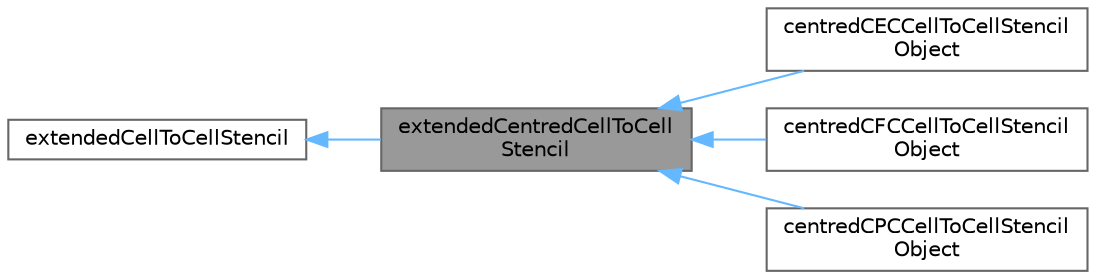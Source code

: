 digraph "extendedCentredCellToCellStencil"
{
 // LATEX_PDF_SIZE
  bgcolor="transparent";
  edge [fontname=Helvetica,fontsize=10,labelfontname=Helvetica,labelfontsize=10];
  node [fontname=Helvetica,fontsize=10,shape=box,height=0.2,width=0.4];
  rankdir="LR";
  Node1 [id="Node000001",label="extendedCentredCellToCell\lStencil",height=0.2,width=0.4,color="gray40", fillcolor="grey60", style="filled", fontcolor="black",tooltip=" "];
  Node2 -> Node1 [id="edge1_Node000001_Node000002",dir="back",color="steelblue1",style="solid",tooltip=" "];
  Node2 [id="Node000002",label="extendedCellToCellStencil",height=0.2,width=0.4,color="gray40", fillcolor="white", style="filled",URL="$classFoam_1_1extendedCellToCellStencil.html",tooltip="Baseclass for cell-to-cell stencils."];
  Node1 -> Node3 [id="edge2_Node000001_Node000003",dir="back",color="steelblue1",style="solid",tooltip=" "];
  Node3 [id="Node000003",label="centredCECCellToCellStencil\lObject",height=0.2,width=0.4,color="gray40", fillcolor="white", style="filled",URL="$classFoam_1_1centredCECCellToCellStencilObject.html",tooltip=" "];
  Node1 -> Node4 [id="edge3_Node000001_Node000004",dir="back",color="steelblue1",style="solid",tooltip=" "];
  Node4 [id="Node000004",label="centredCFCCellToCellStencil\lObject",height=0.2,width=0.4,color="gray40", fillcolor="white", style="filled",URL="$classFoam_1_1centredCFCCellToCellStencilObject.html",tooltip=" "];
  Node1 -> Node5 [id="edge4_Node000001_Node000005",dir="back",color="steelblue1",style="solid",tooltip=" "];
  Node5 [id="Node000005",label="centredCPCCellToCellStencil\lObject",height=0.2,width=0.4,color="gray40", fillcolor="white", style="filled",URL="$classFoam_1_1centredCPCCellToCellStencilObject.html",tooltip=" "];
}
